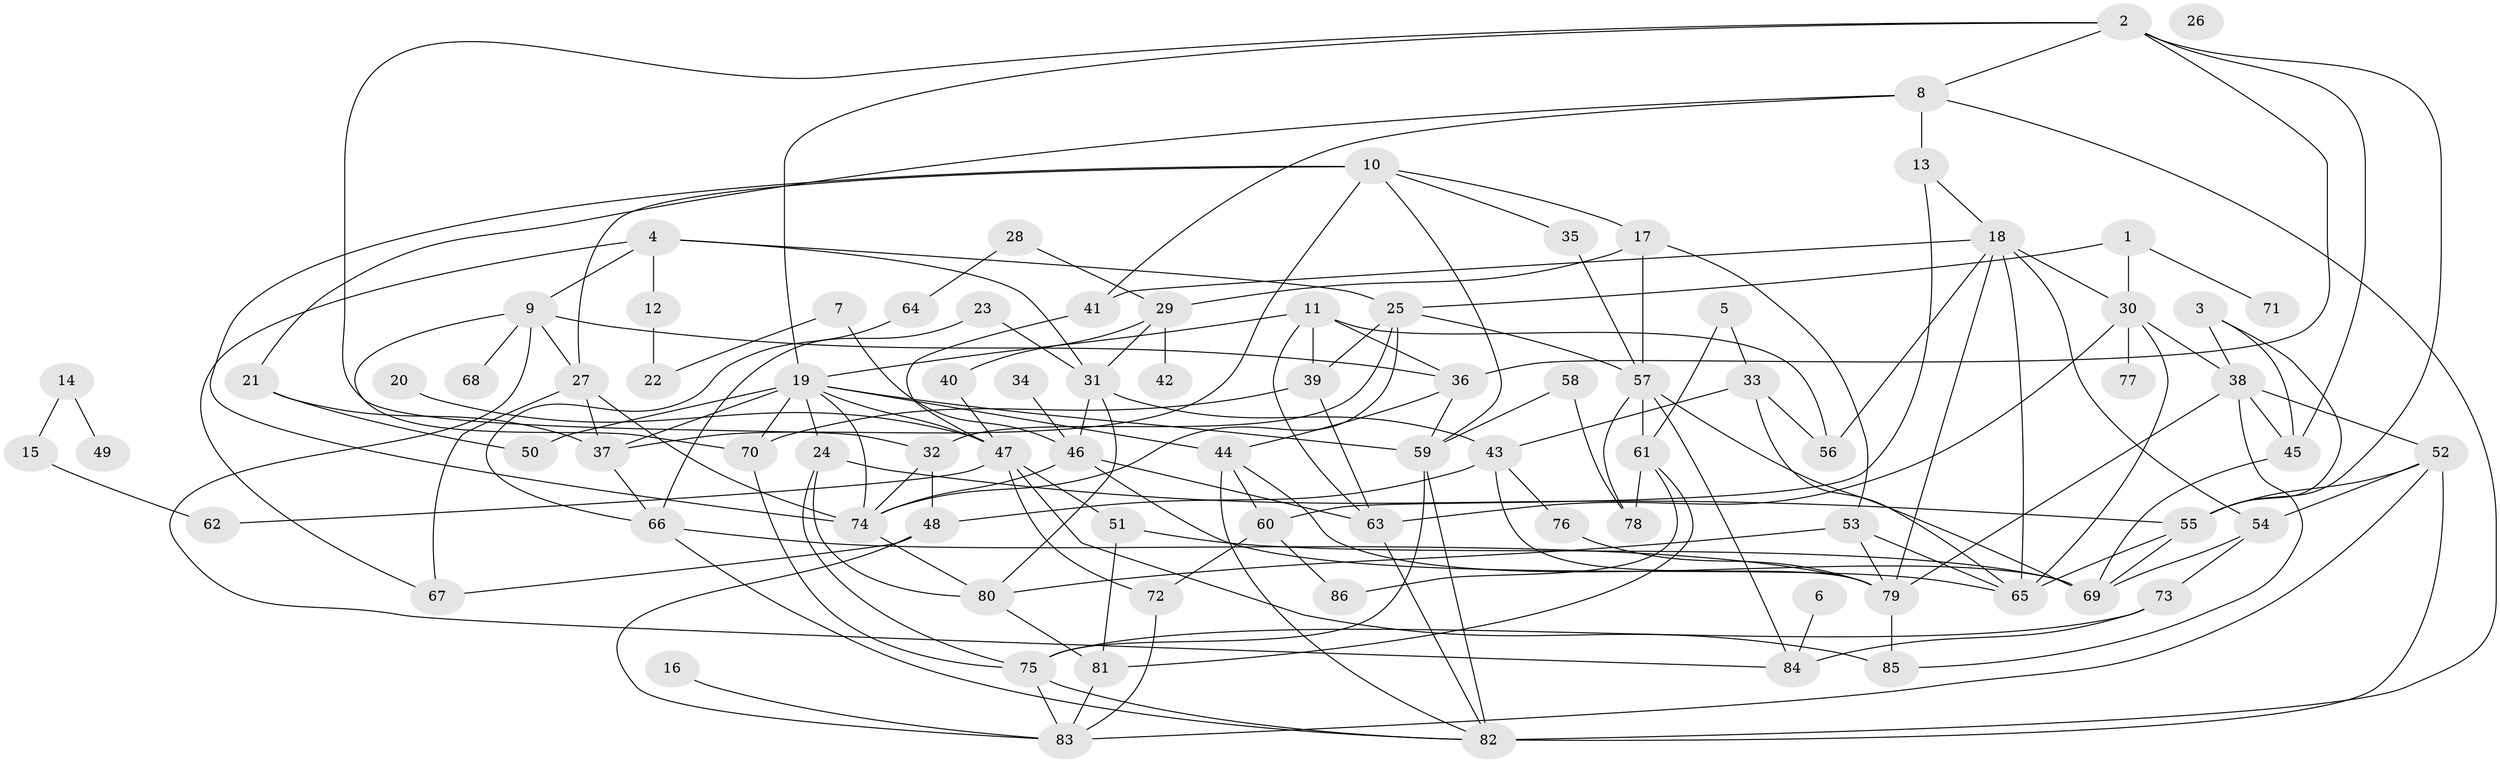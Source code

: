 // coarse degree distribution, {11: 0.023809523809523808, 6: 0.09523809523809523, 10: 0.09523809523809523, 5: 0.14285714285714285, 2: 0.07142857142857142, 7: 0.09523809523809523, 3: 0.19047619047619047, 4: 0.09523809523809523, 8: 0.07142857142857142, 1: 0.11904761904761904}
// Generated by graph-tools (version 1.1) at 2025/48/03/04/25 22:48:13]
// undirected, 86 vertices, 168 edges
graph export_dot {
  node [color=gray90,style=filled];
  1;
  2;
  3;
  4;
  5;
  6;
  7;
  8;
  9;
  10;
  11;
  12;
  13;
  14;
  15;
  16;
  17;
  18;
  19;
  20;
  21;
  22;
  23;
  24;
  25;
  26;
  27;
  28;
  29;
  30;
  31;
  32;
  33;
  34;
  35;
  36;
  37;
  38;
  39;
  40;
  41;
  42;
  43;
  44;
  45;
  46;
  47;
  48;
  49;
  50;
  51;
  52;
  53;
  54;
  55;
  56;
  57;
  58;
  59;
  60;
  61;
  62;
  63;
  64;
  65;
  66;
  67;
  68;
  69;
  70;
  71;
  72;
  73;
  74;
  75;
  76;
  77;
  78;
  79;
  80;
  81;
  82;
  83;
  84;
  85;
  86;
  1 -- 25;
  1 -- 30;
  1 -- 71;
  2 -- 8;
  2 -- 19;
  2 -- 32;
  2 -- 36;
  2 -- 45;
  2 -- 55;
  3 -- 38;
  3 -- 45;
  3 -- 55;
  4 -- 9;
  4 -- 12;
  4 -- 25;
  4 -- 31;
  4 -- 67;
  5 -- 33;
  5 -- 61;
  6 -- 84;
  7 -- 22;
  7 -- 46;
  8 -- 13;
  8 -- 21;
  8 -- 41;
  8 -- 82;
  9 -- 27;
  9 -- 36;
  9 -- 68;
  9 -- 70;
  9 -- 84;
  10 -- 17;
  10 -- 27;
  10 -- 35;
  10 -- 37;
  10 -- 59;
  10 -- 74;
  11 -- 19;
  11 -- 36;
  11 -- 39;
  11 -- 56;
  11 -- 63;
  12 -- 22;
  13 -- 18;
  13 -- 60;
  14 -- 15;
  14 -- 49;
  15 -- 62;
  16 -- 83;
  17 -- 29;
  17 -- 53;
  17 -- 57;
  18 -- 30;
  18 -- 41;
  18 -- 54;
  18 -- 56;
  18 -- 65;
  18 -- 79;
  19 -- 24;
  19 -- 37;
  19 -- 44;
  19 -- 47;
  19 -- 50;
  19 -- 59;
  19 -- 70;
  19 -- 74;
  20 -- 47;
  21 -- 37;
  21 -- 50;
  23 -- 31;
  23 -- 66;
  24 -- 55;
  24 -- 75;
  24 -- 80;
  25 -- 32;
  25 -- 39;
  25 -- 57;
  25 -- 74;
  27 -- 37;
  27 -- 67;
  27 -- 74;
  28 -- 29;
  28 -- 64;
  29 -- 31;
  29 -- 40;
  29 -- 42;
  30 -- 38;
  30 -- 63;
  30 -- 65;
  30 -- 77;
  31 -- 43;
  31 -- 46;
  31 -- 80;
  32 -- 48;
  32 -- 74;
  33 -- 43;
  33 -- 56;
  33 -- 65;
  34 -- 46;
  35 -- 57;
  36 -- 44;
  36 -- 59;
  37 -- 66;
  38 -- 45;
  38 -- 52;
  38 -- 79;
  38 -- 85;
  39 -- 63;
  39 -- 70;
  40 -- 47;
  41 -- 47;
  43 -- 48;
  43 -- 76;
  43 -- 79;
  44 -- 60;
  44 -- 69;
  44 -- 82;
  45 -- 69;
  46 -- 63;
  46 -- 65;
  46 -- 74;
  47 -- 51;
  47 -- 62;
  47 -- 72;
  47 -- 85;
  48 -- 67;
  48 -- 83;
  51 -- 69;
  51 -- 81;
  52 -- 54;
  52 -- 55;
  52 -- 82;
  52 -- 83;
  53 -- 65;
  53 -- 79;
  53 -- 80;
  54 -- 69;
  54 -- 73;
  55 -- 65;
  55 -- 69;
  57 -- 61;
  57 -- 69;
  57 -- 78;
  57 -- 84;
  58 -- 59;
  58 -- 78;
  59 -- 75;
  59 -- 82;
  60 -- 72;
  60 -- 86;
  61 -- 78;
  61 -- 81;
  61 -- 86;
  63 -- 82;
  64 -- 66;
  66 -- 79;
  66 -- 82;
  70 -- 75;
  72 -- 83;
  73 -- 75;
  73 -- 84;
  74 -- 80;
  75 -- 82;
  75 -- 83;
  76 -- 79;
  79 -- 85;
  80 -- 81;
  81 -- 83;
}
